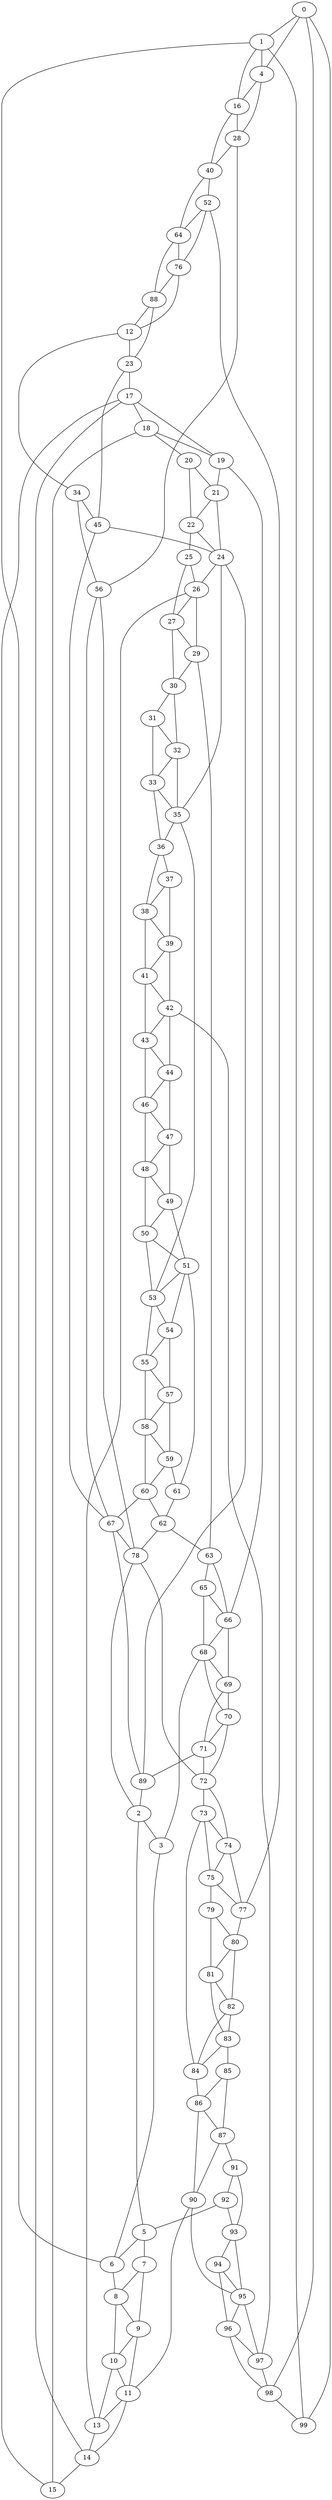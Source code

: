 graph G {
0;
1;
2;
3;
4;
5;
6;
7;
8;
9;
10;
11;
12;
13;
14;
15;
16;
17;
18;
19;
20;
21;
22;
23;
24;
25;
26;
27;
28;
29;
30;
31;
32;
33;
34;
35;
36;
37;
38;
39;
40;
41;
42;
43;
44;
45;
46;
47;
48;
49;
50;
51;
52;
53;
54;
55;
56;
57;
58;
59;
60;
61;
62;
63;
64;
65;
66;
67;
68;
69;
70;
71;
72;
73;
74;
75;
76;
77;
78;
79;
80;
81;
82;
83;
84;
85;
86;
87;
88;
89;
90;
91;
92;
93;
94;
95;
96;
97;
98;
99;
0--1 ;
0--4 ;
1--4 ;
1--16 ;
4--16 ;
4--28 ;
16--28 ;
16--40 ;
28--40 ;
28--56 ;
40--52 ;
40--64 ;
52--64 ;
52--76 ;
64--76 ;
64--88 ;
76--88 ;
76--12 ;
88--12 ;
88--23 ;
12--23 ;
12--34 ;
23--17 ;
23--45 ;
34--45 ;
34--56 ;
45--24 ;
45--67 ;
56--67 ;
56--78 ;
67--78 ;
67--89 ;
78--72 ;
78--2 ;
89--2 ;
89--24 ;
2--3 ;
2--5 ;
3--68 ;
3--6 ;
5--6 ;
5--7 ;
6--1 ;
6--8 ;
7--8 ;
7--9 ;
8--9 ;
8--10 ;
9--10 ;
9--11 ;
10--11 ;
10--13 ;
11--13 ;
11--14 ;
13--14 ;
13--26 ;
14--15 ;
14--17 ;
15--17 ;
15--18 ;
17--18 ;
17--19 ;
18--19 ;
18--20 ;
19--66 ;
19--21 ;
20--21 ;
20--22 ;
21--22 ;
21--24 ;
22--24 ;
22--25 ;
24--35 ;
24--26 ;
25--26 ;
25--27 ;
26--27 ;
26--29 ;
27--29 ;
27--30 ;
29--30 ;
29--63 ;
30--31 ;
30--32 ;
31--32 ;
31--33 ;
32--33 ;
32--35 ;
33--35 ;
33--36 ;
35--36 ;
35--53 ;
36--37 ;
36--38 ;
37--38 ;
37--39 ;
38--39 ;
38--41 ;
39--41 ;
39--42 ;
41--42 ;
41--43 ;
42--43 ;
42--44 ;
43--44 ;
43--46 ;
44--46 ;
44--47 ;
46--47 ;
46--48 ;
47--48 ;
47--49 ;
48--49 ;
48--50 ;
49--50 ;
49--51 ;
50--51 ;
50--53 ;
51--53 ;
51--54 ;
53--54 ;
53--55 ;
54--55 ;
54--57 ;
55--57 ;
55--58 ;
57--58 ;
57--59 ;
58--59 ;
58--60 ;
59--60 ;
59--61 ;
60--67 ;
60--62 ;
61--62 ;
61--51 ;
62--63 ;
62--78 ;
63--65 ;
63--66 ;
65--66 ;
65--68 ;
66--68 ;
66--69 ;
68--69 ;
68--70 ;
69--70 ;
69--71 ;
70--71 ;
70--72 ;
71--72 ;
71--89 ;
72--73 ;
72--74 ;
73--74 ;
73--75 ;
74--75 ;
74--77 ;
75--77 ;
75--79 ;
77--52 ;
77--80 ;
79--80 ;
79--81 ;
80--81 ;
80--82 ;
81--82 ;
81--83 ;
82--83 ;
82--84 ;
83--84 ;
83--85 ;
84--73 ;
84--86 ;
85--86 ;
85--87 ;
86--87 ;
86--90 ;
87--90 ;
87--91 ;
90--95 ;
90--11 ;
91--92 ;
91--93 ;
92--93 ;
92--5 ;
93--94 ;
93--95 ;
94--95 ;
94--96 ;
95--96 ;
95--97 ;
96--97 ;
96--98 ;
97--98 ;
97--42 ;
98--99 ;
98--0 ;
99--0 ;
99--1 ;
}
